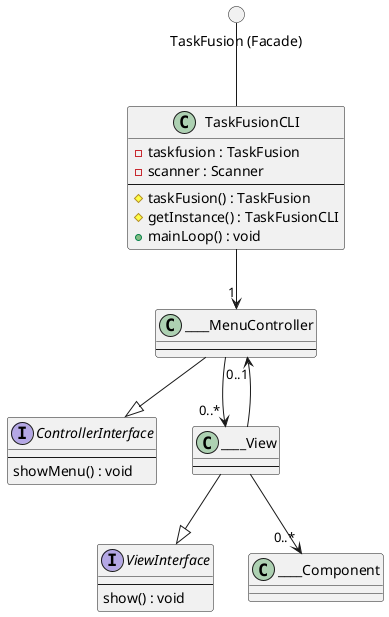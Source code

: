 @startuml TaskFusion-CLI 

circle "TaskFusion (Facade)" as taskFusion

class TaskFusionCLI {
    - taskfusion : TaskFusion
    - scanner : Scanner
    --
    # taskFusion() : TaskFusion
    # getInstance() : TaskFusionCLI
    + mainLoop() : void
}

interface ControllerInterface {
    --
    showMenu() : void
}

class ____MenuController {
    --
}


interface ViewInterface {
    --
    show() : void
}

class ____View {
    --
}

class ____Component

taskFusion -- TaskFusionCLI

TaskFusionCLI -->"1" ____MenuController

____MenuController --|> ControllerInterface
____View --|> ViewInterface
____MenuController -->"0..*" ____View
____View -->"0..1"  ____MenuController
____View -->"0..*" ____Component


@enduml